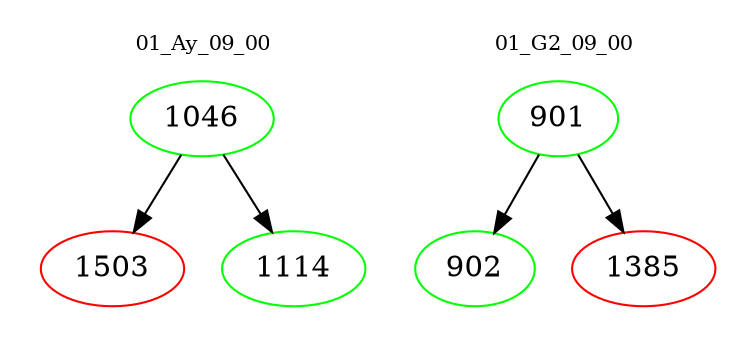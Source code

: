 digraph{
subgraph cluster_0 {
color = white
label = "01_Ay_09_00";
fontsize=10;
T0_1046 [label="1046", color="green"]
T0_1046 -> T0_1503 [color="black"]
T0_1503 [label="1503", color="red"]
T0_1046 -> T0_1114 [color="black"]
T0_1114 [label="1114", color="green"]
}
subgraph cluster_1 {
color = white
label = "01_G2_09_00";
fontsize=10;
T1_901 [label="901", color="green"]
T1_901 -> T1_902 [color="black"]
T1_902 [label="902", color="green"]
T1_901 -> T1_1385 [color="black"]
T1_1385 [label="1385", color="red"]
}
}
